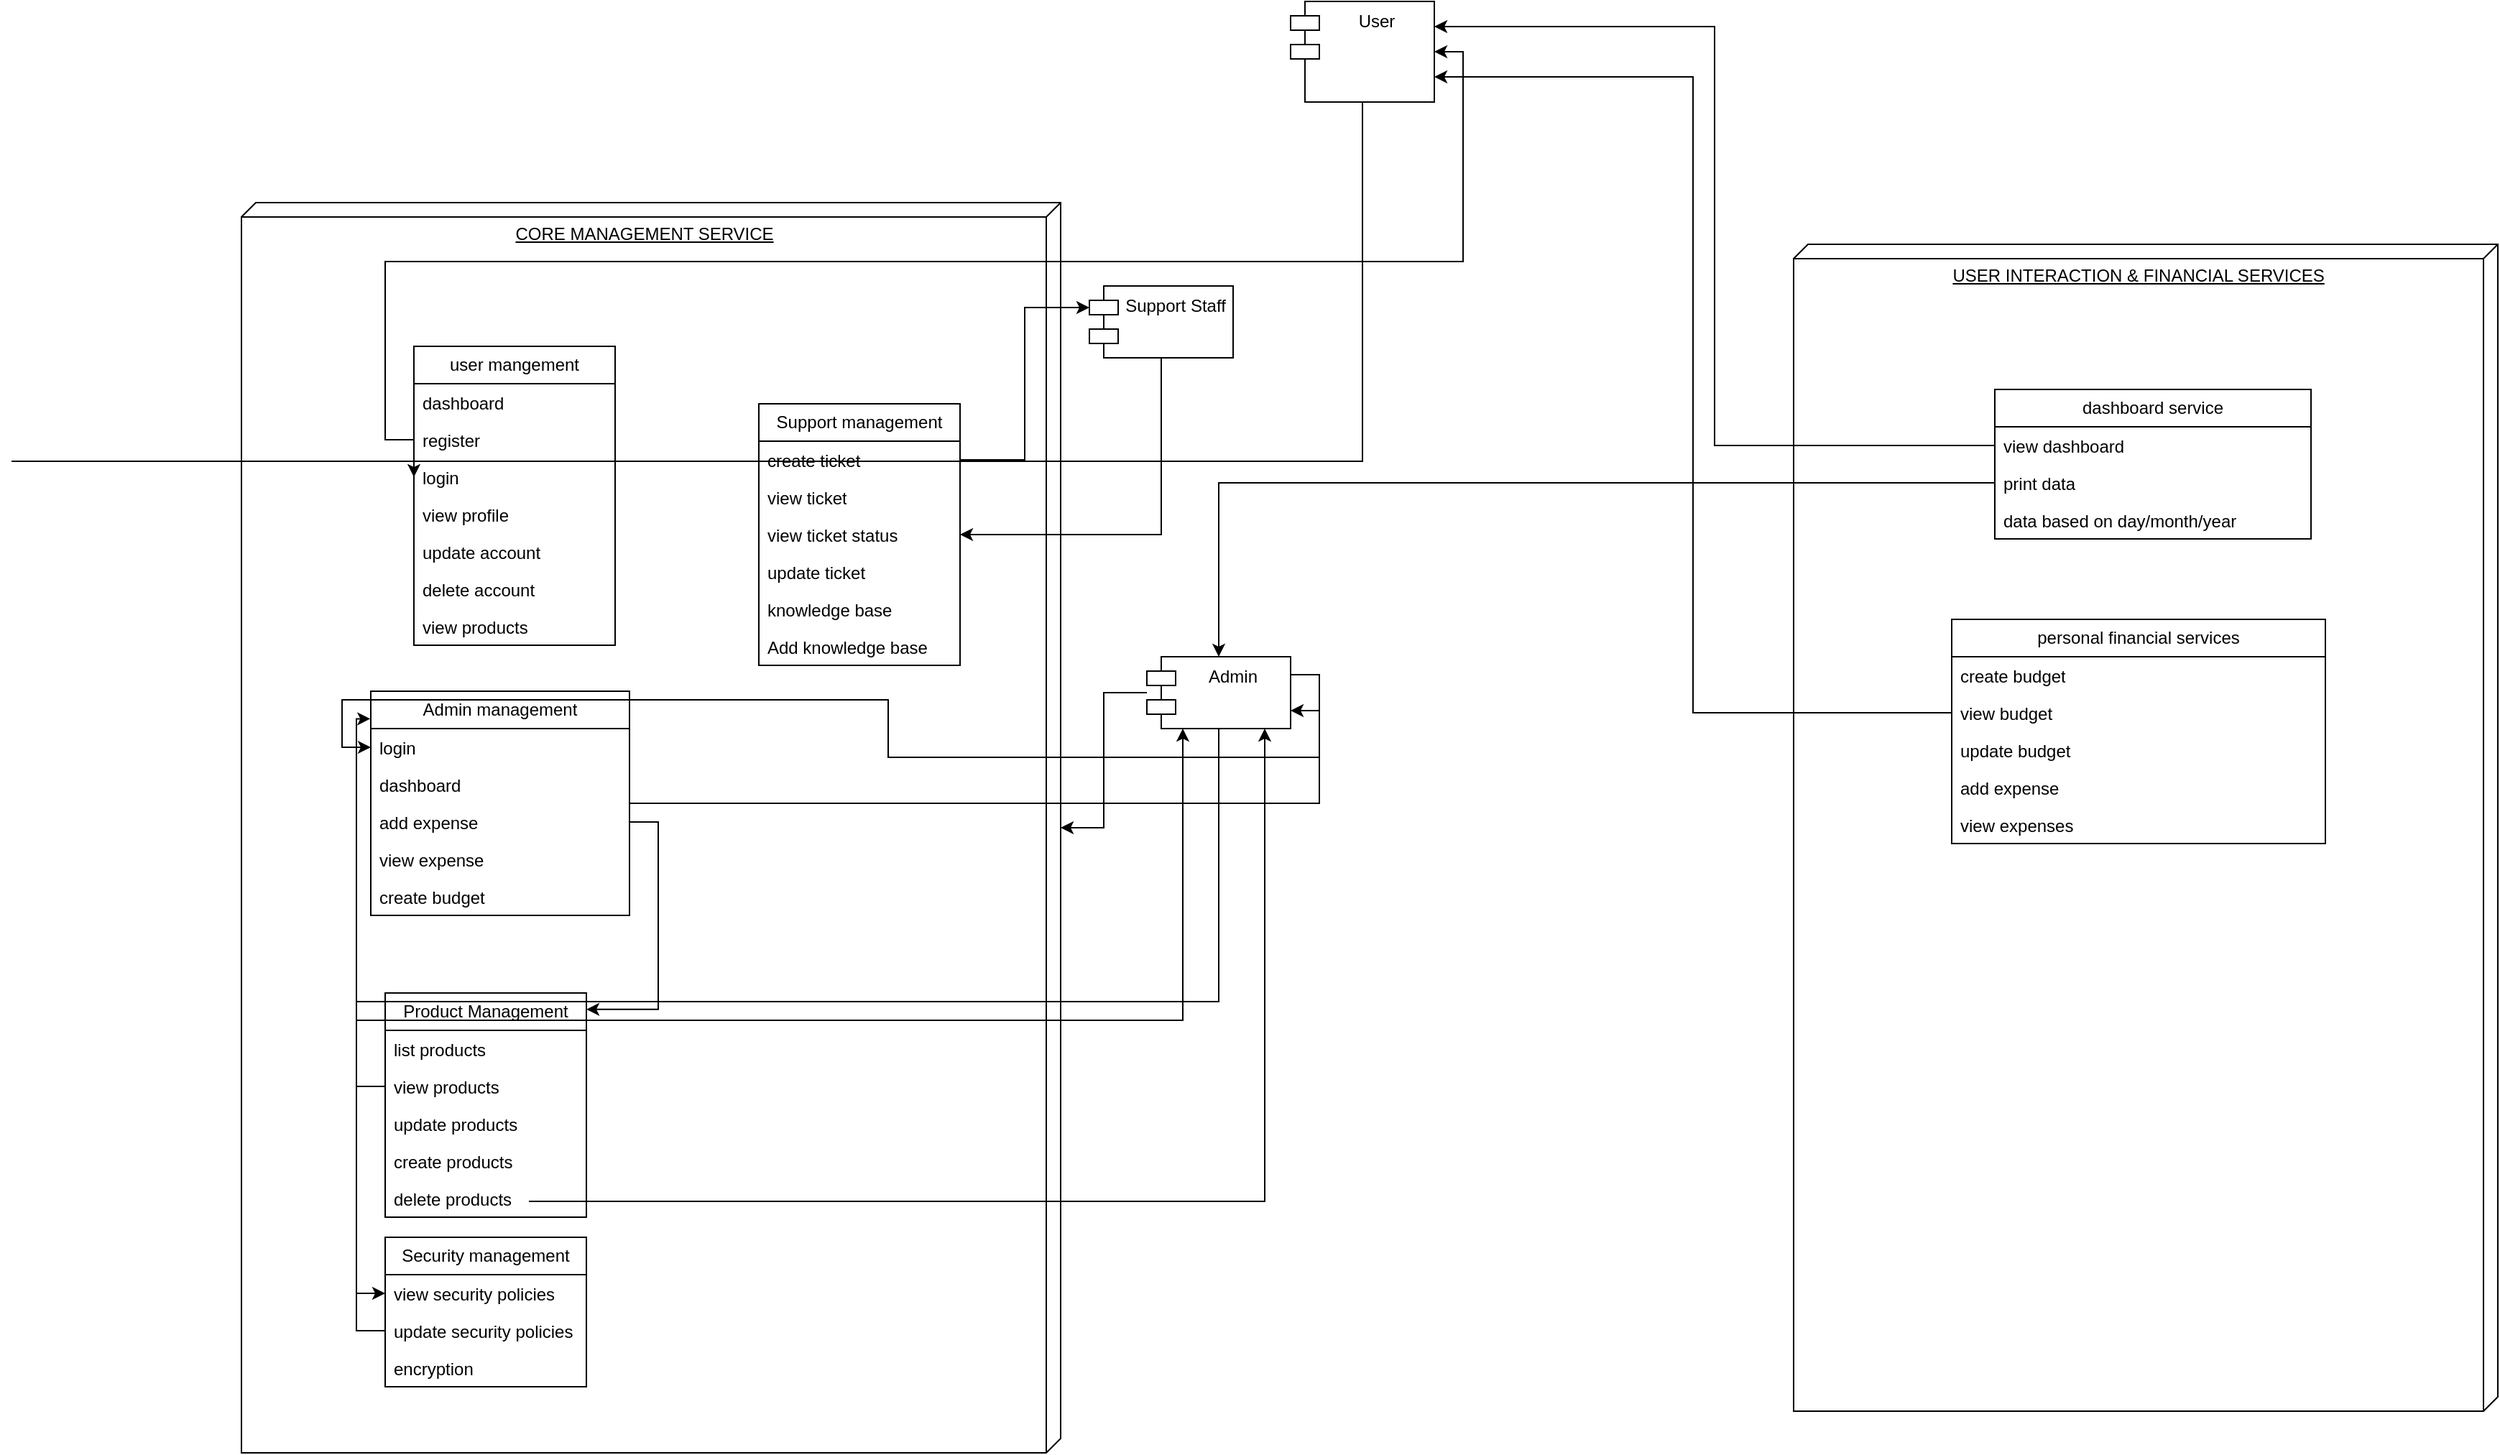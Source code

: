 <mxfile version="24.7.10">
  <diagram name="Page-1" id="5dESy3CNTPQsx0sL7qq8">
    <mxGraphModel dx="1400" dy="706" grid="1" gridSize="10" guides="1" tooltips="1" connect="1" arrows="1" fold="1" page="1" pageScale="1" pageWidth="850" pageHeight="1100" math="0" shadow="0">
      <root>
        <mxCell id="0" />
        <mxCell id="1" parent="0" />
        <mxCell id="9SV-68p5oGKli7hMYEzu-2" value="&lt;span style=&quot;white-space: pre;&quot;&gt;&#x9;&lt;/span&gt;&lt;span style=&quot;white-space: pre;&quot;&gt;&#x9;&lt;/span&gt;&lt;span style=&quot;white-space: pre;&quot;&gt;&#x9;&lt;/span&gt;&lt;span style=&quot;white-space: pre;&quot;&gt;&#x9;&lt;/span&gt;&lt;span style=&quot;white-space: pre;&quot;&gt;&#x9;&lt;/span&gt;&lt;span style=&quot;white-space: pre;&quot;&gt;&#x9;&lt;/span&gt;&lt;span style=&quot;white-space: pre;&quot;&gt;&#x9;&lt;/span&gt;CORE MANAGEMENT SERVICE" style="verticalAlign=top;align=left;spacingTop=8;spacingLeft=2;spacingRight=12;shape=cube;size=10;direction=south;fontStyle=4;html=1;whiteSpace=wrap;" vertex="1" parent="1">
          <mxGeometry x="250" y="290" width="570" height="870" as="geometry" />
        </mxCell>
        <mxCell id="9SV-68p5oGKli7hMYEzu-10" value="" style="edgeStyle=orthogonalEdgeStyle;rounded=0;orthogonalLoop=1;jettySize=auto;html=1;" edge="1" parent="1" source="9SV-68p5oGKli7hMYEzu-5" target="9SV-68p5oGKli7hMYEzu-2">
          <mxGeometry relative="1" as="geometry" />
        </mxCell>
        <mxCell id="9SV-68p5oGKli7hMYEzu-49" style="edgeStyle=orthogonalEdgeStyle;rounded=0;orthogonalLoop=1;jettySize=auto;html=1;exitX=1;exitY=0.25;exitDx=0;exitDy=0;entryX=0;entryY=0.5;entryDx=0;entryDy=0;" edge="1" parent="1" source="9SV-68p5oGKli7hMYEzu-5" target="9SV-68p5oGKli7hMYEzu-22">
          <mxGeometry relative="1" as="geometry" />
        </mxCell>
        <mxCell id="9SV-68p5oGKli7hMYEzu-58" style="edgeStyle=orthogonalEdgeStyle;rounded=0;orthogonalLoop=1;jettySize=auto;html=1;exitX=0.5;exitY=1;exitDx=0;exitDy=0;entryX=0;entryY=0.5;entryDx=0;entryDy=0;" edge="1" parent="1" source="9SV-68p5oGKli7hMYEzu-5" target="9SV-68p5oGKli7hMYEzu-54">
          <mxGeometry relative="1" as="geometry" />
        </mxCell>
        <mxCell id="9SV-68p5oGKli7hMYEzu-5" value="Admin" style="shape=module;align=left;spacingLeft=20;align=center;verticalAlign=top;whiteSpace=wrap;html=1;" vertex="1" parent="1">
          <mxGeometry x="880" y="606" width="100" height="50" as="geometry" />
        </mxCell>
        <mxCell id="9SV-68p5oGKli7hMYEzu-11" value="" style="edgeStyle=orthogonalEdgeStyle;rounded=0;orthogonalLoop=1;jettySize=auto;html=1;entryX=0;entryY=0.5;entryDx=0;entryDy=0;" edge="1" parent="1" source="9SV-68p5oGKli7hMYEzu-7" target="9SV-68p5oGKli7hMYEzu-16">
          <mxGeometry relative="1" as="geometry">
            <Array as="points">
              <mxPoint x="90" y="470" />
              <mxPoint x="280" y="470" />
            </Array>
          </mxGeometry>
        </mxCell>
        <mxCell id="9SV-68p5oGKli7hMYEzu-7" value="User" style="shape=module;align=left;spacingLeft=20;align=center;verticalAlign=top;whiteSpace=wrap;html=1;" vertex="1" parent="1">
          <mxGeometry x="980" y="150" width="100" height="70" as="geometry" />
        </mxCell>
        <mxCell id="9SV-68p5oGKli7hMYEzu-8" value="Support Staff" style="shape=module;align=left;spacingLeft=20;align=center;verticalAlign=top;whiteSpace=wrap;html=1;" vertex="1" parent="1">
          <mxGeometry x="840" y="348" width="100" height="50" as="geometry" />
        </mxCell>
        <mxCell id="9SV-68p5oGKli7hMYEzu-13" style="edgeStyle=orthogonalEdgeStyle;rounded=0;orthogonalLoop=1;jettySize=auto;html=1;entryX=1;entryY=0.5;entryDx=0;entryDy=0;" edge="1" parent="1" source="9SV-68p5oGKli7hMYEzu-8" target="9SV-68p5oGKli7hMYEzu-33">
          <mxGeometry relative="1" as="geometry" />
        </mxCell>
        <mxCell id="9SV-68p5oGKli7hMYEzu-14" value="user mangement" style="swimlane;fontStyle=0;childLayout=stackLayout;horizontal=1;startSize=26;fillColor=none;horizontalStack=0;resizeParent=1;resizeParentMax=0;resizeLast=0;collapsible=1;marginBottom=0;whiteSpace=wrap;html=1;" vertex="1" parent="1">
          <mxGeometry x="370" y="390" width="140" height="208" as="geometry" />
        </mxCell>
        <mxCell id="9SV-68p5oGKli7hMYEzu-15" value="dashboard" style="text;strokeColor=none;fillColor=none;align=left;verticalAlign=top;spacingLeft=4;spacingRight=4;overflow=hidden;rotatable=0;points=[[0,0.5],[1,0.5]];portConstraint=eastwest;whiteSpace=wrap;html=1;" vertex="1" parent="9SV-68p5oGKli7hMYEzu-14">
          <mxGeometry y="26" width="140" height="26" as="geometry" />
        </mxCell>
        <mxCell id="9SV-68p5oGKli7hMYEzu-27" value="register" style="text;strokeColor=none;fillColor=none;align=left;verticalAlign=top;spacingLeft=4;spacingRight=4;overflow=hidden;rotatable=0;points=[[0,0.5],[1,0.5]];portConstraint=eastwest;whiteSpace=wrap;html=1;" vertex="1" parent="9SV-68p5oGKli7hMYEzu-14">
          <mxGeometry y="52" width="140" height="26" as="geometry" />
        </mxCell>
        <mxCell id="9SV-68p5oGKli7hMYEzu-16" value="login" style="text;strokeColor=none;fillColor=none;align=left;verticalAlign=top;spacingLeft=4;spacingRight=4;overflow=hidden;rotatable=0;points=[[0,0.5],[1,0.5]];portConstraint=eastwest;whiteSpace=wrap;html=1;" vertex="1" parent="9SV-68p5oGKli7hMYEzu-14">
          <mxGeometry y="78" width="140" height="26" as="geometry" />
        </mxCell>
        <mxCell id="9SV-68p5oGKli7hMYEzu-17" value="view profile" style="text;strokeColor=none;fillColor=none;align=left;verticalAlign=top;spacingLeft=4;spacingRight=4;overflow=hidden;rotatable=0;points=[[0,0.5],[1,0.5]];portConstraint=eastwest;whiteSpace=wrap;html=1;" vertex="1" parent="9SV-68p5oGKli7hMYEzu-14">
          <mxGeometry y="104" width="140" height="26" as="geometry" />
        </mxCell>
        <mxCell id="9SV-68p5oGKli7hMYEzu-18" value="update account" style="text;strokeColor=none;fillColor=none;align=left;verticalAlign=top;spacingLeft=4;spacingRight=4;overflow=hidden;rotatable=0;points=[[0,0.5],[1,0.5]];portConstraint=eastwest;whiteSpace=wrap;html=1;" vertex="1" parent="9SV-68p5oGKli7hMYEzu-14">
          <mxGeometry y="130" width="140" height="26" as="geometry" />
        </mxCell>
        <mxCell id="9SV-68p5oGKli7hMYEzu-19" value="delete account" style="text;strokeColor=none;fillColor=none;align=left;verticalAlign=top;spacingLeft=4;spacingRight=4;overflow=hidden;rotatable=0;points=[[0,0.5],[1,0.5]];portConstraint=eastwest;whiteSpace=wrap;html=1;" vertex="1" parent="9SV-68p5oGKli7hMYEzu-14">
          <mxGeometry y="156" width="140" height="26" as="geometry" />
        </mxCell>
        <mxCell id="9SV-68p5oGKli7hMYEzu-20" value="view products" style="text;strokeColor=none;fillColor=none;align=left;verticalAlign=top;spacingLeft=4;spacingRight=4;overflow=hidden;rotatable=0;points=[[0,0.5],[1,0.5]];portConstraint=eastwest;whiteSpace=wrap;html=1;" vertex="1" parent="9SV-68p5oGKli7hMYEzu-14">
          <mxGeometry y="182" width="140" height="26" as="geometry" />
        </mxCell>
        <mxCell id="9SV-68p5oGKli7hMYEzu-40" style="edgeStyle=orthogonalEdgeStyle;rounded=0;orthogonalLoop=1;jettySize=auto;html=1;entryX=1;entryY=0.75;entryDx=0;entryDy=0;" edge="1" parent="1" source="9SV-68p5oGKli7hMYEzu-21" target="9SV-68p5oGKli7hMYEzu-5">
          <mxGeometry relative="1" as="geometry">
            <mxPoint x="150" y="670" as="targetPoint" />
          </mxGeometry>
        </mxCell>
        <mxCell id="9SV-68p5oGKli7hMYEzu-21" value="Admin management" style="swimlane;fontStyle=0;childLayout=stackLayout;horizontal=1;startSize=26;fillColor=none;horizontalStack=0;resizeParent=1;resizeParentMax=0;resizeLast=0;collapsible=1;marginBottom=0;whiteSpace=wrap;html=1;" vertex="1" parent="1">
          <mxGeometry x="340" y="630" width="180" height="156" as="geometry" />
        </mxCell>
        <mxCell id="9SV-68p5oGKli7hMYEzu-22" value="login" style="text;strokeColor=none;fillColor=none;align=left;verticalAlign=top;spacingLeft=4;spacingRight=4;overflow=hidden;rotatable=0;points=[[0,0.5],[1,0.5]];portConstraint=eastwest;whiteSpace=wrap;html=1;" vertex="1" parent="9SV-68p5oGKli7hMYEzu-21">
          <mxGeometry y="26" width="180" height="26" as="geometry" />
        </mxCell>
        <mxCell id="9SV-68p5oGKli7hMYEzu-50" value="dashboard" style="text;strokeColor=none;fillColor=none;align=left;verticalAlign=top;spacingLeft=4;spacingRight=4;overflow=hidden;rotatable=0;points=[[0,0.5],[1,0.5]];portConstraint=eastwest;whiteSpace=wrap;html=1;" vertex="1" parent="9SV-68p5oGKli7hMYEzu-21">
          <mxGeometry y="52" width="180" height="26" as="geometry" />
        </mxCell>
        <mxCell id="9SV-68p5oGKli7hMYEzu-28" value="add expense" style="text;strokeColor=none;fillColor=none;align=left;verticalAlign=top;spacingLeft=4;spacingRight=4;overflow=hidden;rotatable=0;points=[[0,0.5],[1,0.5]];portConstraint=eastwest;whiteSpace=wrap;html=1;" vertex="1" parent="9SV-68p5oGKli7hMYEzu-21">
          <mxGeometry y="78" width="180" height="26" as="geometry" />
        </mxCell>
        <mxCell id="9SV-68p5oGKli7hMYEzu-29" value="view expense" style="text;strokeColor=none;fillColor=none;align=left;verticalAlign=top;spacingLeft=4;spacingRight=4;overflow=hidden;rotatable=0;points=[[0,0.5],[1,0.5]];portConstraint=eastwest;whiteSpace=wrap;html=1;" vertex="1" parent="9SV-68p5oGKli7hMYEzu-21">
          <mxGeometry y="104" width="180" height="26" as="geometry" />
        </mxCell>
        <mxCell id="9SV-68p5oGKli7hMYEzu-30" value="create budget&amp;nbsp;" style="text;strokeColor=none;fillColor=none;align=left;verticalAlign=top;spacingLeft=4;spacingRight=4;overflow=hidden;rotatable=0;points=[[0,0.5],[1,0.5]];portConstraint=eastwest;whiteSpace=wrap;html=1;" vertex="1" parent="9SV-68p5oGKli7hMYEzu-21">
          <mxGeometry y="130" width="180" height="26" as="geometry" />
        </mxCell>
        <mxCell id="9SV-68p5oGKli7hMYEzu-31" value="Support management" style="swimlane;fontStyle=0;childLayout=stackLayout;horizontal=1;startSize=26;fillColor=none;horizontalStack=0;resizeParent=1;resizeParentMax=0;resizeLast=0;collapsible=1;marginBottom=0;whiteSpace=wrap;html=1;" vertex="1" parent="1">
          <mxGeometry x="610" y="430" width="140" height="182" as="geometry" />
        </mxCell>
        <mxCell id="9SV-68p5oGKli7hMYEzu-32" value="create ticket" style="text;strokeColor=none;fillColor=none;align=left;verticalAlign=top;spacingLeft=4;spacingRight=4;overflow=hidden;rotatable=0;points=[[0,0.5],[1,0.5]];portConstraint=eastwest;whiteSpace=wrap;html=1;" vertex="1" parent="9SV-68p5oGKli7hMYEzu-31">
          <mxGeometry y="26" width="140" height="26" as="geometry" />
        </mxCell>
        <mxCell id="9SV-68p5oGKli7hMYEzu-35" value="view ticket" style="text;strokeColor=none;fillColor=none;align=left;verticalAlign=top;spacingLeft=4;spacingRight=4;overflow=hidden;rotatable=0;points=[[0,0.5],[1,0.5]];portConstraint=eastwest;whiteSpace=wrap;html=1;" vertex="1" parent="9SV-68p5oGKli7hMYEzu-31">
          <mxGeometry y="52" width="140" height="26" as="geometry" />
        </mxCell>
        <mxCell id="9SV-68p5oGKli7hMYEzu-33" value="view ticket status" style="text;strokeColor=none;fillColor=none;align=left;verticalAlign=top;spacingLeft=4;spacingRight=4;overflow=hidden;rotatable=0;points=[[0,0.5],[1,0.5]];portConstraint=eastwest;whiteSpace=wrap;html=1;" vertex="1" parent="9SV-68p5oGKli7hMYEzu-31">
          <mxGeometry y="78" width="140" height="26" as="geometry" />
        </mxCell>
        <mxCell id="9SV-68p5oGKli7hMYEzu-34" value="update ticket" style="text;strokeColor=none;fillColor=none;align=left;verticalAlign=top;spacingLeft=4;spacingRight=4;overflow=hidden;rotatable=0;points=[[0,0.5],[1,0.5]];portConstraint=eastwest;whiteSpace=wrap;html=1;" vertex="1" parent="9SV-68p5oGKli7hMYEzu-31">
          <mxGeometry y="104" width="140" height="26" as="geometry" />
        </mxCell>
        <mxCell id="9SV-68p5oGKli7hMYEzu-36" value="knowledge base" style="text;strokeColor=none;fillColor=none;align=left;verticalAlign=top;spacingLeft=4;spacingRight=4;overflow=hidden;rotatable=0;points=[[0,0.5],[1,0.5]];portConstraint=eastwest;whiteSpace=wrap;html=1;" vertex="1" parent="9SV-68p5oGKli7hMYEzu-31">
          <mxGeometry y="130" width="140" height="26" as="geometry" />
        </mxCell>
        <mxCell id="9SV-68p5oGKli7hMYEzu-37" value="Add knowledge base&amp;nbsp;" style="text;strokeColor=none;fillColor=none;align=left;verticalAlign=top;spacingLeft=4;spacingRight=4;overflow=hidden;rotatable=0;points=[[0,0.5],[1,0.5]];portConstraint=eastwest;whiteSpace=wrap;html=1;" vertex="1" parent="9SV-68p5oGKli7hMYEzu-31">
          <mxGeometry y="156" width="140" height="26" as="geometry" />
        </mxCell>
        <mxCell id="9SV-68p5oGKli7hMYEzu-41" style="edgeStyle=orthogonalEdgeStyle;rounded=0;orthogonalLoop=1;jettySize=auto;html=1;exitX=0;exitY=0.5;exitDx=0;exitDy=0;entryX=1;entryY=0.5;entryDx=0;entryDy=0;" edge="1" parent="1" source="9SV-68p5oGKli7hMYEzu-27" target="9SV-68p5oGKli7hMYEzu-7">
          <mxGeometry relative="1" as="geometry" />
        </mxCell>
        <mxCell id="9SV-68p5oGKli7hMYEzu-42" style="edgeStyle=orthogonalEdgeStyle;rounded=0;orthogonalLoop=1;jettySize=auto;html=1;exitX=1;exitY=0.5;exitDx=0;exitDy=0;entryX=0;entryY=0;entryDx=0;entryDy=15;entryPerimeter=0;" edge="1" parent="1" source="9SV-68p5oGKli7hMYEzu-32" target="9SV-68p5oGKli7hMYEzu-8">
          <mxGeometry relative="1" as="geometry" />
        </mxCell>
        <mxCell id="9SV-68p5oGKli7hMYEzu-43" value="Product Management" style="swimlane;fontStyle=0;childLayout=stackLayout;horizontal=1;startSize=26;fillColor=none;horizontalStack=0;resizeParent=1;resizeParentMax=0;resizeLast=0;collapsible=1;marginBottom=0;whiteSpace=wrap;html=1;" vertex="1" parent="1">
          <mxGeometry x="350" y="840" width="140" height="156" as="geometry" />
        </mxCell>
        <mxCell id="9SV-68p5oGKli7hMYEzu-44" value="list products" style="text;strokeColor=none;fillColor=none;align=left;verticalAlign=top;spacingLeft=4;spacingRight=4;overflow=hidden;rotatable=0;points=[[0,0.5],[1,0.5]];portConstraint=eastwest;whiteSpace=wrap;html=1;" vertex="1" parent="9SV-68p5oGKli7hMYEzu-43">
          <mxGeometry y="26" width="140" height="26" as="geometry" />
        </mxCell>
        <mxCell id="9SV-68p5oGKli7hMYEzu-45" value="view products" style="text;strokeColor=none;fillColor=none;align=left;verticalAlign=top;spacingLeft=4;spacingRight=4;overflow=hidden;rotatable=0;points=[[0,0.5],[1,0.5]];portConstraint=eastwest;whiteSpace=wrap;html=1;" vertex="1" parent="9SV-68p5oGKli7hMYEzu-43">
          <mxGeometry y="52" width="140" height="26" as="geometry" />
        </mxCell>
        <mxCell id="9SV-68p5oGKli7hMYEzu-46" value="update products" style="text;strokeColor=none;fillColor=none;align=left;verticalAlign=top;spacingLeft=4;spacingRight=4;overflow=hidden;rotatable=0;points=[[0,0.5],[1,0.5]];portConstraint=eastwest;whiteSpace=wrap;html=1;" vertex="1" parent="9SV-68p5oGKli7hMYEzu-43">
          <mxGeometry y="78" width="140" height="26" as="geometry" />
        </mxCell>
        <mxCell id="9SV-68p5oGKli7hMYEzu-51" value="create products" style="text;strokeColor=none;fillColor=none;align=left;verticalAlign=top;spacingLeft=4;spacingRight=4;overflow=hidden;rotatable=0;points=[[0,0.5],[1,0.5]];portConstraint=eastwest;whiteSpace=wrap;html=1;" vertex="1" parent="9SV-68p5oGKli7hMYEzu-43">
          <mxGeometry y="104" width="140" height="26" as="geometry" />
        </mxCell>
        <mxCell id="9SV-68p5oGKli7hMYEzu-52" value="delete products" style="text;strokeColor=none;fillColor=none;align=left;verticalAlign=top;spacingLeft=4;spacingRight=4;overflow=hidden;rotatable=0;points=[[0,0.5],[1,0.5]];portConstraint=eastwest;whiteSpace=wrap;html=1;" vertex="1" parent="9SV-68p5oGKli7hMYEzu-43">
          <mxGeometry y="130" width="140" height="26" as="geometry" />
        </mxCell>
        <mxCell id="9SV-68p5oGKli7hMYEzu-47" style="edgeStyle=orthogonalEdgeStyle;rounded=0;orthogonalLoop=1;jettySize=auto;html=1;exitX=0;exitY=0.5;exitDx=0;exitDy=0;entryX=-0.002;entryY=0.123;entryDx=0;entryDy=0;entryPerimeter=0;" edge="1" parent="1" source="9SV-68p5oGKli7hMYEzu-45" target="9SV-68p5oGKli7hMYEzu-21">
          <mxGeometry relative="1" as="geometry" />
        </mxCell>
        <mxCell id="9SV-68p5oGKli7hMYEzu-48" style="edgeStyle=orthogonalEdgeStyle;rounded=0;orthogonalLoop=1;jettySize=auto;html=1;exitX=1;exitY=0.5;exitDx=0;exitDy=0;entryX=1;entryY=0.073;entryDx=0;entryDy=0;entryPerimeter=0;" edge="1" parent="1" source="9SV-68p5oGKli7hMYEzu-28" target="9SV-68p5oGKli7hMYEzu-43">
          <mxGeometry relative="1" as="geometry" />
        </mxCell>
        <mxCell id="9SV-68p5oGKli7hMYEzu-53" value="Security management" style="swimlane;fontStyle=0;childLayout=stackLayout;horizontal=1;startSize=26;fillColor=none;horizontalStack=0;resizeParent=1;resizeParentMax=0;resizeLast=0;collapsible=1;marginBottom=0;whiteSpace=wrap;html=1;" vertex="1" parent="1">
          <mxGeometry x="350" y="1010" width="140" height="104" as="geometry" />
        </mxCell>
        <mxCell id="9SV-68p5oGKli7hMYEzu-54" value="view security policies" style="text;strokeColor=none;fillColor=none;align=left;verticalAlign=top;spacingLeft=4;spacingRight=4;overflow=hidden;rotatable=0;points=[[0,0.5],[1,0.5]];portConstraint=eastwest;whiteSpace=wrap;html=1;" vertex="1" parent="9SV-68p5oGKli7hMYEzu-53">
          <mxGeometry y="26" width="140" height="26" as="geometry" />
        </mxCell>
        <mxCell id="9SV-68p5oGKli7hMYEzu-55" value="update security policies" style="text;strokeColor=none;fillColor=none;align=left;verticalAlign=top;spacingLeft=4;spacingRight=4;overflow=hidden;rotatable=0;points=[[0,0.5],[1,0.5]];portConstraint=eastwest;whiteSpace=wrap;html=1;" vertex="1" parent="9SV-68p5oGKli7hMYEzu-53">
          <mxGeometry y="52" width="140" height="26" as="geometry" />
        </mxCell>
        <mxCell id="9SV-68p5oGKli7hMYEzu-56" value="encryption&amp;nbsp;" style="text;strokeColor=none;fillColor=none;align=left;verticalAlign=top;spacingLeft=4;spacingRight=4;overflow=hidden;rotatable=0;points=[[0,0.5],[1,0.5]];portConstraint=eastwest;whiteSpace=wrap;html=1;" vertex="1" parent="9SV-68p5oGKli7hMYEzu-53">
          <mxGeometry y="78" width="140" height="26" as="geometry" />
        </mxCell>
        <mxCell id="9SV-68p5oGKli7hMYEzu-57" style="edgeStyle=orthogonalEdgeStyle;rounded=0;orthogonalLoop=1;jettySize=auto;html=1;exitX=0;exitY=0.5;exitDx=0;exitDy=0;entryX=0.25;entryY=1;entryDx=0;entryDy=0;" edge="1" parent="1" source="9SV-68p5oGKli7hMYEzu-55" target="9SV-68p5oGKli7hMYEzu-5">
          <mxGeometry relative="1" as="geometry" />
        </mxCell>
        <mxCell id="9SV-68p5oGKli7hMYEzu-59" style="edgeStyle=orthogonalEdgeStyle;rounded=0;orthogonalLoop=1;jettySize=auto;html=1;exitX=0;exitY=0;exitDx=695;exitDy=370;exitPerimeter=0;entryX=0.82;entryY=1;entryDx=0;entryDy=0;entryPerimeter=0;" edge="1" parent="1" source="9SV-68p5oGKli7hMYEzu-2" target="9SV-68p5oGKli7hMYEzu-5">
          <mxGeometry relative="1" as="geometry" />
        </mxCell>
        <mxCell id="9SV-68p5oGKli7hMYEzu-60" value="&lt;span style=&quot;white-space: pre;&quot;&gt;&#x9;&lt;/span&gt;&lt;span style=&quot;white-space: pre;&quot;&gt;&#x9;&lt;/span&gt;&lt;span style=&quot;white-space: pre;&quot;&gt;&#x9;&lt;/span&gt;&lt;span style=&quot;white-space: pre;&quot;&gt;&#x9;&lt;/span&gt;USER INTERACTION &amp;amp; FINANCIAL SERVICES" style="verticalAlign=top;align=left;spacingTop=8;spacingLeft=2;spacingRight=12;shape=cube;size=10;direction=south;fontStyle=4;html=1;whiteSpace=wrap;" vertex="1" parent="1">
          <mxGeometry x="1330" y="319" width="490" height="812" as="geometry" />
        </mxCell>
        <mxCell id="9SV-68p5oGKli7hMYEzu-61" value="dashboard service" style="swimlane;fontStyle=0;childLayout=stackLayout;horizontal=1;startSize=26;fillColor=none;horizontalStack=0;resizeParent=1;resizeParentMax=0;resizeLast=0;collapsible=1;marginBottom=0;whiteSpace=wrap;html=1;" vertex="1" parent="1">
          <mxGeometry x="1470" y="420" width="220" height="104" as="geometry" />
        </mxCell>
        <mxCell id="9SV-68p5oGKli7hMYEzu-62" value="view dashboard" style="text;strokeColor=none;fillColor=none;align=left;verticalAlign=top;spacingLeft=4;spacingRight=4;overflow=hidden;rotatable=0;points=[[0,0.5],[1,0.5]];portConstraint=eastwest;whiteSpace=wrap;html=1;" vertex="1" parent="9SV-68p5oGKli7hMYEzu-61">
          <mxGeometry y="26" width="220" height="26" as="geometry" />
        </mxCell>
        <mxCell id="9SV-68p5oGKli7hMYEzu-63" value="print data" style="text;strokeColor=none;fillColor=none;align=left;verticalAlign=top;spacingLeft=4;spacingRight=4;overflow=hidden;rotatable=0;points=[[0,0.5],[1,0.5]];portConstraint=eastwest;whiteSpace=wrap;html=1;" vertex="1" parent="9SV-68p5oGKli7hMYEzu-61">
          <mxGeometry y="52" width="220" height="26" as="geometry" />
        </mxCell>
        <mxCell id="9SV-68p5oGKli7hMYEzu-64" value="data based on day/month/year" style="text;strokeColor=none;fillColor=none;align=left;verticalAlign=top;spacingLeft=4;spacingRight=4;overflow=hidden;rotatable=0;points=[[0,0.5],[1,0.5]];portConstraint=eastwest;whiteSpace=wrap;html=1;" vertex="1" parent="9SV-68p5oGKli7hMYEzu-61">
          <mxGeometry y="78" width="220" height="26" as="geometry" />
        </mxCell>
        <mxCell id="9SV-68p5oGKli7hMYEzu-66" style="edgeStyle=orthogonalEdgeStyle;rounded=0;orthogonalLoop=1;jettySize=auto;html=1;exitX=0;exitY=0.5;exitDx=0;exitDy=0;entryX=0.5;entryY=0;entryDx=0;entryDy=0;" edge="1" parent="1" source="9SV-68p5oGKli7hMYEzu-63" target="9SV-68p5oGKli7hMYEzu-5">
          <mxGeometry relative="1" as="geometry" />
        </mxCell>
        <mxCell id="9SV-68p5oGKli7hMYEzu-67" style="edgeStyle=orthogonalEdgeStyle;rounded=0;orthogonalLoop=1;jettySize=auto;html=1;exitX=0;exitY=0.5;exitDx=0;exitDy=0;entryX=1;entryY=0.25;entryDx=0;entryDy=0;" edge="1" parent="1" source="9SV-68p5oGKli7hMYEzu-62" target="9SV-68p5oGKli7hMYEzu-7">
          <mxGeometry relative="1" as="geometry" />
        </mxCell>
        <mxCell id="9SV-68p5oGKli7hMYEzu-68" value="personal financial services" style="swimlane;fontStyle=0;childLayout=stackLayout;horizontal=1;startSize=26;fillColor=none;horizontalStack=0;resizeParent=1;resizeParentMax=0;resizeLast=0;collapsible=1;marginBottom=0;whiteSpace=wrap;html=1;" vertex="1" parent="1">
          <mxGeometry x="1440" y="580" width="260" height="156" as="geometry" />
        </mxCell>
        <mxCell id="9SV-68p5oGKli7hMYEzu-69" value="create budget" style="text;strokeColor=none;fillColor=none;align=left;verticalAlign=top;spacingLeft=4;spacingRight=4;overflow=hidden;rotatable=0;points=[[0,0.5],[1,0.5]];portConstraint=eastwest;whiteSpace=wrap;html=1;" vertex="1" parent="9SV-68p5oGKli7hMYEzu-68">
          <mxGeometry y="26" width="260" height="26" as="geometry" />
        </mxCell>
        <mxCell id="9SV-68p5oGKli7hMYEzu-70" value="view budget" style="text;strokeColor=none;fillColor=none;align=left;verticalAlign=top;spacingLeft=4;spacingRight=4;overflow=hidden;rotatable=0;points=[[0,0.5],[1,0.5]];portConstraint=eastwest;whiteSpace=wrap;html=1;" vertex="1" parent="9SV-68p5oGKli7hMYEzu-68">
          <mxGeometry y="52" width="260" height="26" as="geometry" />
        </mxCell>
        <mxCell id="9SV-68p5oGKli7hMYEzu-72" value="update budget" style="text;strokeColor=none;fillColor=none;align=left;verticalAlign=top;spacingLeft=4;spacingRight=4;overflow=hidden;rotatable=0;points=[[0,0.5],[1,0.5]];portConstraint=eastwest;whiteSpace=wrap;html=1;" vertex="1" parent="9SV-68p5oGKli7hMYEzu-68">
          <mxGeometry y="78" width="260" height="26" as="geometry" />
        </mxCell>
        <mxCell id="9SV-68p5oGKli7hMYEzu-73" value="add expense" style="text;strokeColor=none;fillColor=none;align=left;verticalAlign=top;spacingLeft=4;spacingRight=4;overflow=hidden;rotatable=0;points=[[0,0.5],[1,0.5]];portConstraint=eastwest;whiteSpace=wrap;html=1;" vertex="1" parent="9SV-68p5oGKli7hMYEzu-68">
          <mxGeometry y="104" width="260" height="26" as="geometry" />
        </mxCell>
        <mxCell id="9SV-68p5oGKli7hMYEzu-71" value="view expenses" style="text;strokeColor=none;fillColor=none;align=left;verticalAlign=top;spacingLeft=4;spacingRight=4;overflow=hidden;rotatable=0;points=[[0,0.5],[1,0.5]];portConstraint=eastwest;whiteSpace=wrap;html=1;" vertex="1" parent="9SV-68p5oGKli7hMYEzu-68">
          <mxGeometry y="130" width="260" height="26" as="geometry" />
        </mxCell>
        <mxCell id="9SV-68p5oGKli7hMYEzu-74" style="edgeStyle=orthogonalEdgeStyle;rounded=0;orthogonalLoop=1;jettySize=auto;html=1;exitX=0;exitY=0.5;exitDx=0;exitDy=0;entryX=1;entryY=0.75;entryDx=0;entryDy=0;" edge="1" parent="1" source="9SV-68p5oGKli7hMYEzu-70" target="9SV-68p5oGKli7hMYEzu-7">
          <mxGeometry relative="1" as="geometry" />
        </mxCell>
      </root>
    </mxGraphModel>
  </diagram>
</mxfile>
